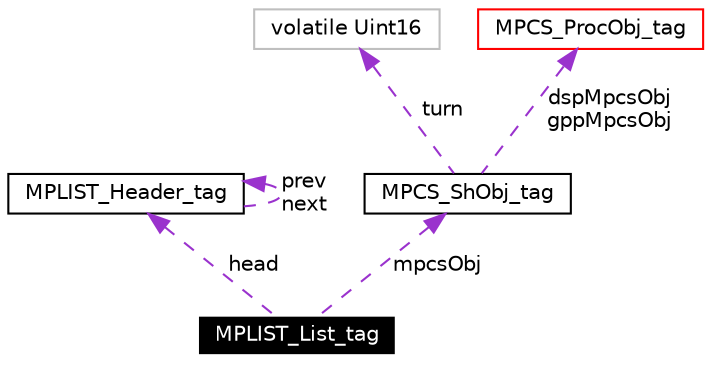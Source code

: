 digraph G
{
  edge [fontname="Helvetica",fontsize=10,labelfontname="Helvetica",labelfontsize=10];
  node [fontname="Helvetica",fontsize=10,shape=record];
  Node1 [label="MPLIST_List_tag",height=0.2,width=0.4,color="white", fillcolor="black", style="filled" fontcolor="white"];
  Node2 -> Node1 [dir=back,color="darkorchid3",fontsize=10,style="dashed",label="head",fontname="Helvetica"];
  Node2 [label="MPLIST_Header_tag",height=0.2,width=0.4,color="black", fillcolor="white", style="filled",URL="$structMPLIST__Header__tag.html"];
  Node2 -> Node2 [dir=back,color="darkorchid3",fontsize=10,style="dashed",label="prev\nnext",fontname="Helvetica"];
  Node3 -> Node1 [dir=back,color="darkorchid3",fontsize=10,style="dashed",label="mpcsObj",fontname="Helvetica"];
  Node3 [label="MPCS_ShObj_tag",height=0.2,width=0.4,color="black", fillcolor="white", style="filled",URL="$structMPCS__ShObj__tag.html"];
  Node4 -> Node3 [dir=back,color="darkorchid3",fontsize=10,style="dashed",label="turn",fontname="Helvetica"];
  Node4 [label="volatile Uint16",height=0.2,width=0.4,color="grey75", fillcolor="white", style="filled"];
  Node5 -> Node3 [dir=back,color="darkorchid3",fontsize=10,style="dashed",label="dspMpcsObj\ngppMpcsObj",fontname="Helvetica"];
  Node5 [label="MPCS_ProcObj_tag",height=0.2,width=0.4,color="red", fillcolor="white", style="filled",URL="$structMPCS__ProcObj__tag.html"];
}
